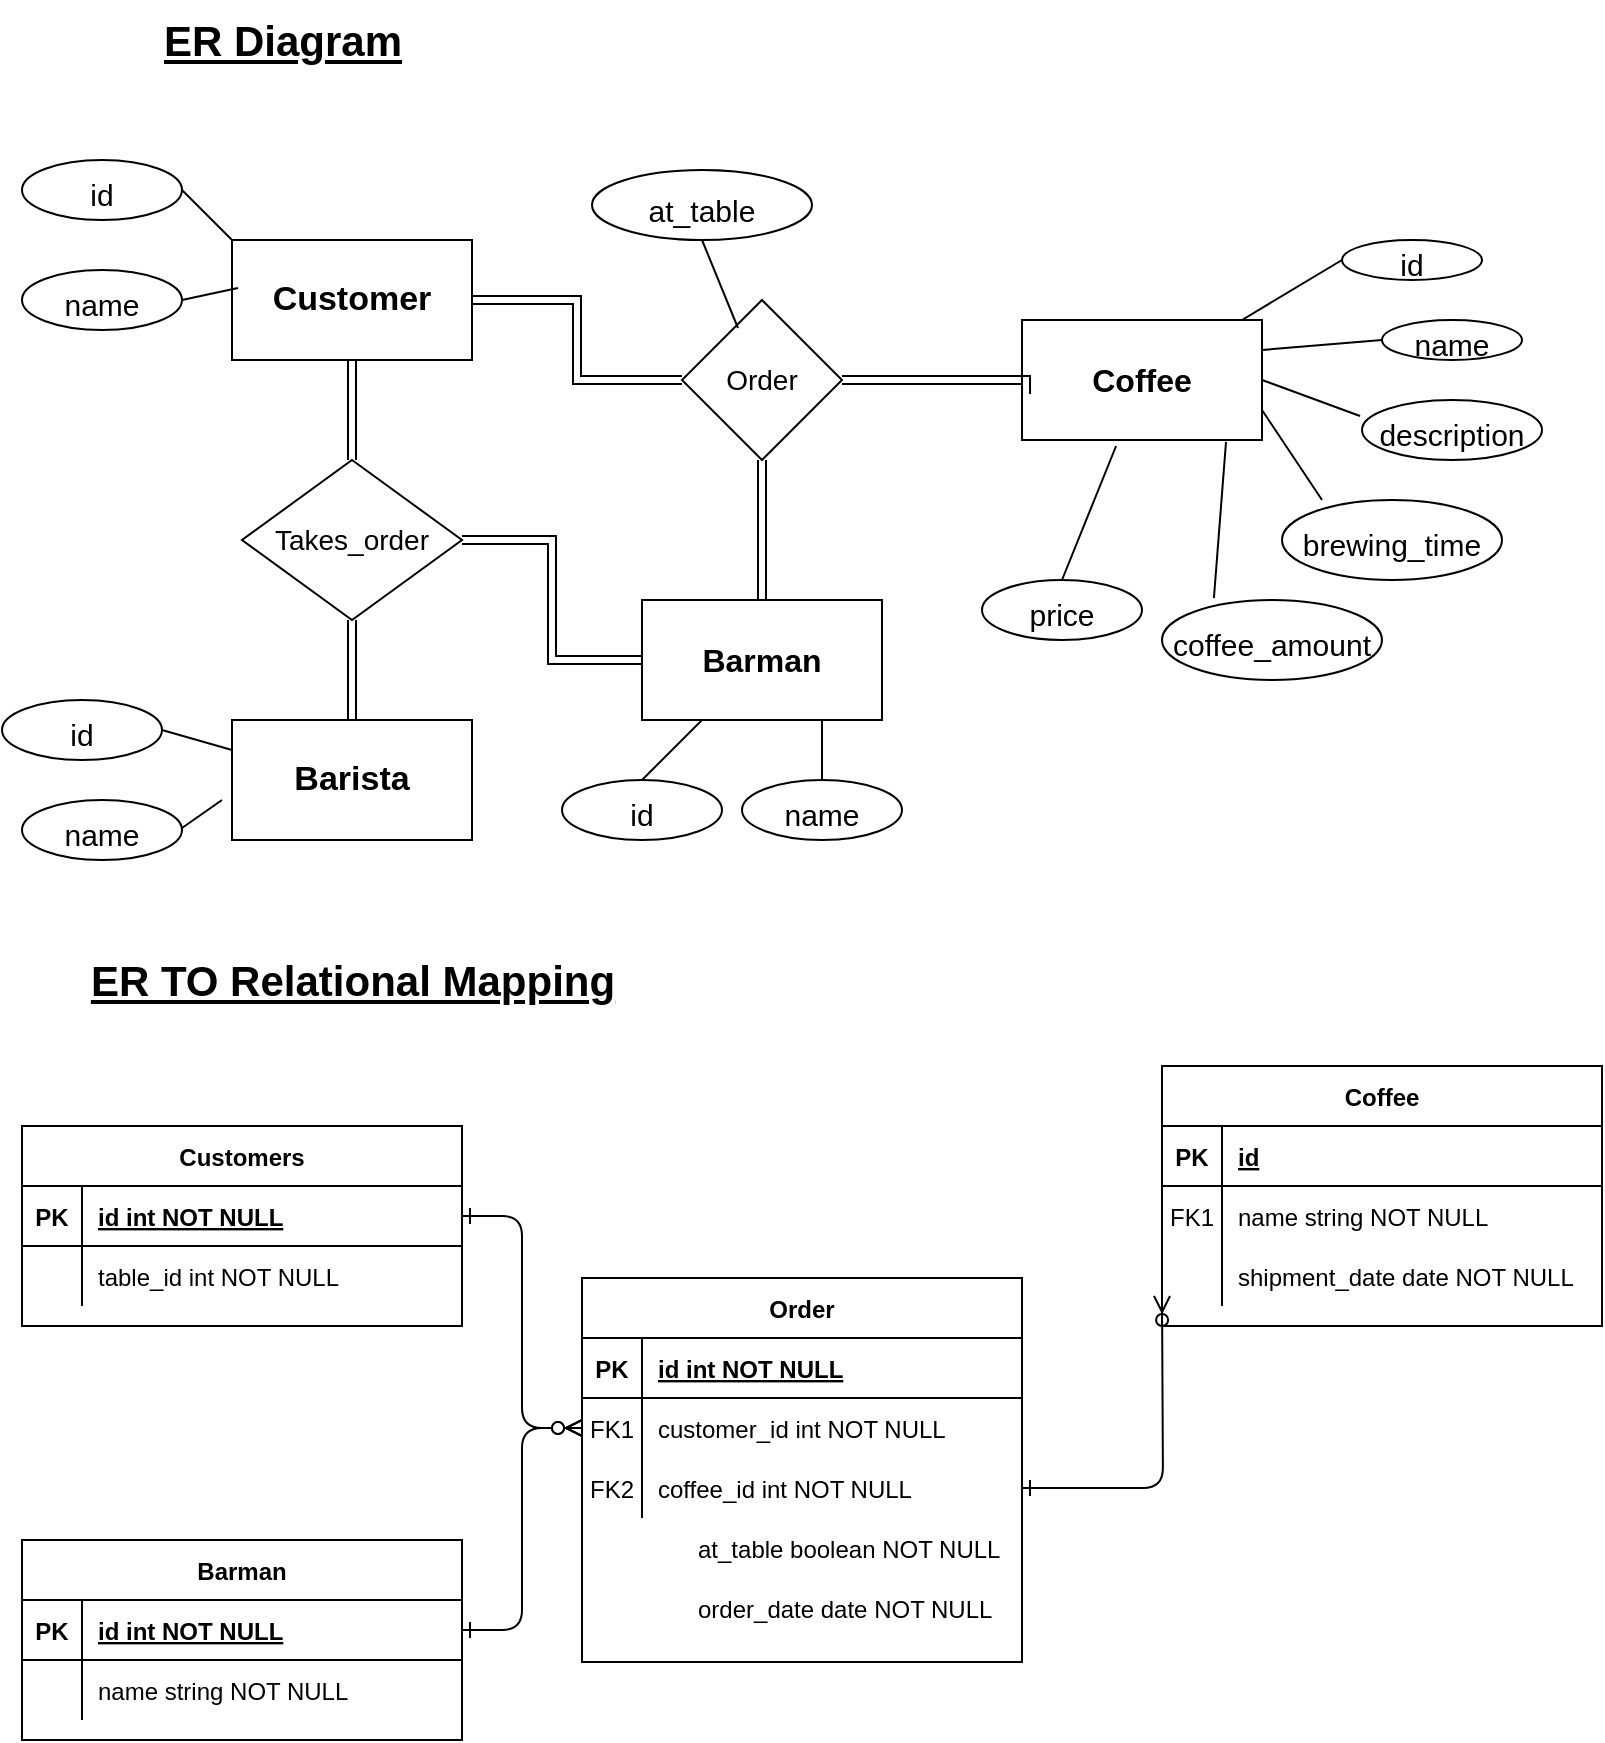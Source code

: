 <mxfile version="20.7.2" type="github">
  <diagram id="R2lEEEUBdFMjLlhIrx00" name="Page-1">
    <mxGraphModel dx="2049" dy="1191" grid="1" gridSize="10" guides="1" tooltips="1" connect="1" arrows="1" fold="1" page="1" pageScale="1" pageWidth="850" pageHeight="1100" math="0" shadow="0" extFonts="Permanent Marker^https://fonts.googleapis.com/css?family=Permanent+Marker">
      <root>
        <mxCell id="0" />
        <mxCell id="1" parent="0" />
        <mxCell id="C-vyLk0tnHw3VtMMgP7b-1" value="" style="edgeStyle=entityRelationEdgeStyle;endArrow=ERzeroToMany;startArrow=ERone;endFill=1;startFill=0;" parent="1" source="C-vyLk0tnHw3VtMMgP7b-24" target="C-vyLk0tnHw3VtMMgP7b-6" edge="1">
          <mxGeometry width="100" height="100" relative="1" as="geometry">
            <mxPoint x="340" y="1148" as="sourcePoint" />
            <mxPoint x="440" y="1048" as="targetPoint" />
          </mxGeometry>
        </mxCell>
        <mxCell id="C-vyLk0tnHw3VtMMgP7b-12" value="" style="edgeStyle=orthogonalEdgeStyle;endArrow=ERzeroToMany;startArrow=ERone;endFill=1;startFill=0;exitX=1;exitY=0.5;exitDx=0;exitDy=0;entryX=0;entryY=0.5;entryDx=0;entryDy=0;" parent="1" source="C-vyLk0tnHw3VtMMgP7b-9" edge="1">
          <mxGeometry width="100" height="100" relative="1" as="geometry">
            <mxPoint x="400" y="678" as="sourcePoint" />
            <mxPoint x="600" y="678" as="targetPoint" />
          </mxGeometry>
        </mxCell>
        <mxCell id="C-vyLk0tnHw3VtMMgP7b-2" value="Order" style="shape=table;startSize=30;container=1;collapsible=1;childLayout=tableLayout;fixedRows=1;rowLines=0;fontStyle=1;align=center;resizeLast=1;" parent="1" vertex="1">
          <mxGeometry x="310" y="669" width="220" height="192" as="geometry" />
        </mxCell>
        <mxCell id="C-vyLk0tnHw3VtMMgP7b-3" value="" style="shape=partialRectangle;collapsible=0;dropTarget=0;pointerEvents=0;fillColor=none;points=[[0,0.5],[1,0.5]];portConstraint=eastwest;top=0;left=0;right=0;bottom=1;" parent="C-vyLk0tnHw3VtMMgP7b-2" vertex="1">
          <mxGeometry y="30" width="220" height="30" as="geometry" />
        </mxCell>
        <mxCell id="C-vyLk0tnHw3VtMMgP7b-4" value="PK" style="shape=partialRectangle;overflow=hidden;connectable=0;fillColor=none;top=0;left=0;bottom=0;right=0;fontStyle=1;" parent="C-vyLk0tnHw3VtMMgP7b-3" vertex="1">
          <mxGeometry width="30" height="30" as="geometry">
            <mxRectangle width="30" height="30" as="alternateBounds" />
          </mxGeometry>
        </mxCell>
        <mxCell id="C-vyLk0tnHw3VtMMgP7b-5" value="id int NOT NULL " style="shape=partialRectangle;overflow=hidden;connectable=0;fillColor=none;top=0;left=0;bottom=0;right=0;align=left;spacingLeft=6;fontStyle=5;" parent="C-vyLk0tnHw3VtMMgP7b-3" vertex="1">
          <mxGeometry x="30" width="190" height="30" as="geometry">
            <mxRectangle width="190" height="30" as="alternateBounds" />
          </mxGeometry>
        </mxCell>
        <mxCell id="C-vyLk0tnHw3VtMMgP7b-6" value="" style="shape=partialRectangle;collapsible=0;dropTarget=0;pointerEvents=0;fillColor=none;points=[[0,0.5],[1,0.5]];portConstraint=eastwest;top=0;left=0;right=0;bottom=0;" parent="C-vyLk0tnHw3VtMMgP7b-2" vertex="1">
          <mxGeometry y="60" width="220" height="30" as="geometry" />
        </mxCell>
        <mxCell id="C-vyLk0tnHw3VtMMgP7b-7" value="FK1" style="shape=partialRectangle;overflow=hidden;connectable=0;fillColor=none;top=0;left=0;bottom=0;right=0;" parent="C-vyLk0tnHw3VtMMgP7b-6" vertex="1">
          <mxGeometry width="30" height="30" as="geometry">
            <mxRectangle width="30" height="30" as="alternateBounds" />
          </mxGeometry>
        </mxCell>
        <mxCell id="C-vyLk0tnHw3VtMMgP7b-8" value="customer_id int NOT NULL" style="shape=partialRectangle;overflow=hidden;connectable=0;fillColor=none;top=0;left=0;bottom=0;right=0;align=left;spacingLeft=6;" parent="C-vyLk0tnHw3VtMMgP7b-6" vertex="1">
          <mxGeometry x="30" width="190" height="30" as="geometry">
            <mxRectangle width="190" height="30" as="alternateBounds" />
          </mxGeometry>
        </mxCell>
        <mxCell id="C-vyLk0tnHw3VtMMgP7b-9" value="" style="shape=partialRectangle;collapsible=0;dropTarget=0;pointerEvents=0;fillColor=none;points=[[0,0.5],[1,0.5]];portConstraint=eastwest;top=0;left=0;right=0;bottom=0;" parent="C-vyLk0tnHw3VtMMgP7b-2" vertex="1">
          <mxGeometry y="90" width="220" height="30" as="geometry" />
        </mxCell>
        <mxCell id="C-vyLk0tnHw3VtMMgP7b-10" value="FK2" style="shape=partialRectangle;overflow=hidden;connectable=0;fillColor=none;top=0;left=0;bottom=0;right=0;" parent="C-vyLk0tnHw3VtMMgP7b-9" vertex="1">
          <mxGeometry width="30" height="30" as="geometry">
            <mxRectangle width="30" height="30" as="alternateBounds" />
          </mxGeometry>
        </mxCell>
        <mxCell id="C-vyLk0tnHw3VtMMgP7b-11" value="coffee_id int NOT NULL" style="shape=partialRectangle;overflow=hidden;connectable=0;fillColor=none;top=0;left=0;bottom=0;right=0;align=left;spacingLeft=6;" parent="C-vyLk0tnHw3VtMMgP7b-9" vertex="1">
          <mxGeometry x="30" width="190" height="30" as="geometry">
            <mxRectangle width="190" height="30" as="alternateBounds" />
          </mxGeometry>
        </mxCell>
        <mxCell id="C-vyLk0tnHw3VtMMgP7b-13" value="Coffee" style="shape=table;startSize=30;container=1;collapsible=1;childLayout=tableLayout;fixedRows=1;rowLines=0;fontStyle=1;align=center;resizeLast=1;" parent="1" vertex="1">
          <mxGeometry x="600" y="563" width="220" height="130" as="geometry" />
        </mxCell>
        <mxCell id="C-vyLk0tnHw3VtMMgP7b-14" value="" style="shape=partialRectangle;collapsible=0;dropTarget=0;pointerEvents=0;fillColor=none;points=[[0,0.5],[1,0.5]];portConstraint=eastwest;top=0;left=0;right=0;bottom=1;" parent="C-vyLk0tnHw3VtMMgP7b-13" vertex="1">
          <mxGeometry y="30" width="220" height="30" as="geometry" />
        </mxCell>
        <mxCell id="C-vyLk0tnHw3VtMMgP7b-15" value="PK" style="shape=partialRectangle;overflow=hidden;connectable=0;fillColor=none;top=0;left=0;bottom=0;right=0;fontStyle=1;" parent="C-vyLk0tnHw3VtMMgP7b-14" vertex="1">
          <mxGeometry width="30" height="30" as="geometry">
            <mxRectangle width="30" height="30" as="alternateBounds" />
          </mxGeometry>
        </mxCell>
        <mxCell id="C-vyLk0tnHw3VtMMgP7b-16" value="id" style="shape=partialRectangle;overflow=hidden;connectable=0;fillColor=none;top=0;left=0;bottom=0;right=0;align=left;spacingLeft=6;fontStyle=5;" parent="C-vyLk0tnHw3VtMMgP7b-14" vertex="1">
          <mxGeometry x="30" width="190" height="30" as="geometry">
            <mxRectangle width="190" height="30" as="alternateBounds" />
          </mxGeometry>
        </mxCell>
        <mxCell id="C-vyLk0tnHw3VtMMgP7b-17" value="" style="shape=partialRectangle;collapsible=0;dropTarget=0;pointerEvents=0;fillColor=none;points=[[0,0.5],[1,0.5]];portConstraint=eastwest;top=0;left=0;right=0;bottom=0;" parent="C-vyLk0tnHw3VtMMgP7b-13" vertex="1">
          <mxGeometry y="60" width="220" height="30" as="geometry" />
        </mxCell>
        <mxCell id="C-vyLk0tnHw3VtMMgP7b-18" value="FK1" style="shape=partialRectangle;overflow=hidden;connectable=0;fillColor=none;top=0;left=0;bottom=0;right=0;" parent="C-vyLk0tnHw3VtMMgP7b-17" vertex="1">
          <mxGeometry width="30" height="30" as="geometry">
            <mxRectangle width="30" height="30" as="alternateBounds" />
          </mxGeometry>
        </mxCell>
        <mxCell id="C-vyLk0tnHw3VtMMgP7b-19" value="name string NOT NULL" style="shape=partialRectangle;overflow=hidden;connectable=0;fillColor=none;top=0;left=0;bottom=0;right=0;align=left;spacingLeft=6;" parent="C-vyLk0tnHw3VtMMgP7b-17" vertex="1">
          <mxGeometry x="30" width="190" height="30" as="geometry">
            <mxRectangle width="190" height="30" as="alternateBounds" />
          </mxGeometry>
        </mxCell>
        <mxCell id="C-vyLk0tnHw3VtMMgP7b-20" value="" style="shape=partialRectangle;collapsible=0;dropTarget=0;pointerEvents=0;fillColor=none;points=[[0,0.5],[1,0.5]];portConstraint=eastwest;top=0;left=0;right=0;bottom=0;" parent="C-vyLk0tnHw3VtMMgP7b-13" vertex="1">
          <mxGeometry y="90" width="220" height="30" as="geometry" />
        </mxCell>
        <mxCell id="C-vyLk0tnHw3VtMMgP7b-21" value="" style="shape=partialRectangle;overflow=hidden;connectable=0;fillColor=none;top=0;left=0;bottom=0;right=0;" parent="C-vyLk0tnHw3VtMMgP7b-20" vertex="1">
          <mxGeometry width="30" height="30" as="geometry">
            <mxRectangle width="30" height="30" as="alternateBounds" />
          </mxGeometry>
        </mxCell>
        <mxCell id="C-vyLk0tnHw3VtMMgP7b-22" value="shipment_date date NOT NULL" style="shape=partialRectangle;overflow=hidden;connectable=0;fillColor=none;top=0;left=0;bottom=0;right=0;align=left;spacingLeft=6;" parent="C-vyLk0tnHw3VtMMgP7b-20" vertex="1">
          <mxGeometry x="30" width="190" height="30" as="geometry">
            <mxRectangle width="190" height="30" as="alternateBounds" />
          </mxGeometry>
        </mxCell>
        <mxCell id="C-vyLk0tnHw3VtMMgP7b-23" value="Customers" style="shape=table;startSize=30;container=1;collapsible=1;childLayout=tableLayout;fixedRows=1;rowLines=0;fontStyle=1;align=center;resizeLast=1;" parent="1" vertex="1">
          <mxGeometry x="30" y="593" width="220" height="100" as="geometry" />
        </mxCell>
        <mxCell id="C-vyLk0tnHw3VtMMgP7b-24" value="" style="shape=partialRectangle;collapsible=0;dropTarget=0;pointerEvents=0;fillColor=none;points=[[0,0.5],[1,0.5]];portConstraint=eastwest;top=0;left=0;right=0;bottom=1;" parent="C-vyLk0tnHw3VtMMgP7b-23" vertex="1">
          <mxGeometry y="30" width="220" height="30" as="geometry" />
        </mxCell>
        <mxCell id="C-vyLk0tnHw3VtMMgP7b-25" value="PK" style="shape=partialRectangle;overflow=hidden;connectable=0;fillColor=none;top=0;left=0;bottom=0;right=0;fontStyle=1;" parent="C-vyLk0tnHw3VtMMgP7b-24" vertex="1">
          <mxGeometry width="30" height="30" as="geometry">
            <mxRectangle width="30" height="30" as="alternateBounds" />
          </mxGeometry>
        </mxCell>
        <mxCell id="C-vyLk0tnHw3VtMMgP7b-26" value="id int NOT NULL" style="shape=partialRectangle;overflow=hidden;connectable=0;fillColor=none;top=0;left=0;bottom=0;right=0;align=left;spacingLeft=6;fontStyle=5;" parent="C-vyLk0tnHw3VtMMgP7b-24" vertex="1">
          <mxGeometry x="30" width="190" height="30" as="geometry">
            <mxRectangle width="190" height="30" as="alternateBounds" />
          </mxGeometry>
        </mxCell>
        <mxCell id="C-vyLk0tnHw3VtMMgP7b-27" value="" style="shape=partialRectangle;collapsible=0;dropTarget=0;pointerEvents=0;fillColor=none;points=[[0,0.5],[1,0.5]];portConstraint=eastwest;top=0;left=0;right=0;bottom=0;" parent="C-vyLk0tnHw3VtMMgP7b-23" vertex="1">
          <mxGeometry y="60" width="220" height="30" as="geometry" />
        </mxCell>
        <mxCell id="C-vyLk0tnHw3VtMMgP7b-28" value="" style="shape=partialRectangle;overflow=hidden;connectable=0;fillColor=none;top=0;left=0;bottom=0;right=0;" parent="C-vyLk0tnHw3VtMMgP7b-27" vertex="1">
          <mxGeometry width="30" height="30" as="geometry">
            <mxRectangle width="30" height="30" as="alternateBounds" />
          </mxGeometry>
        </mxCell>
        <mxCell id="C-vyLk0tnHw3VtMMgP7b-29" value="table_id int NOT NULL" style="shape=partialRectangle;overflow=hidden;connectable=0;fillColor=none;top=0;left=0;bottom=0;right=0;align=left;spacingLeft=6;" parent="C-vyLk0tnHw3VtMMgP7b-27" vertex="1">
          <mxGeometry x="30" width="190" height="30" as="geometry">
            <mxRectangle width="190" height="30" as="alternateBounds" />
          </mxGeometry>
        </mxCell>
        <mxCell id="Wo0gHfEfH4QIrRDhFoly-7" style="edgeStyle=orthogonalEdgeStyle;rounded=0;orthogonalLoop=1;jettySize=auto;html=1;entryX=0;entryY=0.5;entryDx=0;entryDy=0;shape=link;" edge="1" parent="1" source="Wo0gHfEfH4QIrRDhFoly-1" target="Wo0gHfEfH4QIrRDhFoly-5">
          <mxGeometry relative="1" as="geometry" />
        </mxCell>
        <mxCell id="Wo0gHfEfH4QIrRDhFoly-1" value="&lt;font style=&quot;font-size: 17px;&quot;&gt;&lt;b&gt;Customer&lt;/b&gt;&lt;/font&gt;" style="rounded=0;whiteSpace=wrap;html=1;" vertex="1" parent="1">
          <mxGeometry x="135" y="150" width="120" height="60" as="geometry" />
        </mxCell>
        <mxCell id="Wo0gHfEfH4QIrRDhFoly-19" style="rounded=0;orthogonalLoop=1;jettySize=auto;html=1;entryX=0;entryY=0.5;entryDx=0;entryDy=0;fontSize=15;startArrow=none;startFill=0;endArrow=none;endFill=0;" edge="1" parent="1" source="Wo0gHfEfH4QIrRDhFoly-2" target="Wo0gHfEfH4QIrRDhFoly-12">
          <mxGeometry relative="1" as="geometry" />
        </mxCell>
        <mxCell id="Wo0gHfEfH4QIrRDhFoly-2" value="&lt;b&gt;&lt;font style=&quot;font-size: 16px;&quot;&gt;Coffee&lt;/font&gt;&lt;/b&gt;" style="rounded=0;whiteSpace=wrap;html=1;" vertex="1" parent="1">
          <mxGeometry x="530" y="190" width="120" height="60" as="geometry" />
        </mxCell>
        <mxCell id="Wo0gHfEfH4QIrRDhFoly-9" style="edgeStyle=orthogonalEdgeStyle;rounded=0;orthogonalLoop=1;jettySize=auto;html=1;entryX=0.5;entryY=1;entryDx=0;entryDy=0;shape=link;" edge="1" parent="1" source="Wo0gHfEfH4QIrRDhFoly-3" target="Wo0gHfEfH4QIrRDhFoly-6">
          <mxGeometry relative="1" as="geometry" />
        </mxCell>
        <mxCell id="Wo0gHfEfH4QIrRDhFoly-3" value="&lt;font style=&quot;font-size: 17px;&quot;&gt;&lt;b&gt;Barista&lt;/b&gt;&lt;/font&gt;" style="rounded=0;whiteSpace=wrap;html=1;" vertex="1" parent="1">
          <mxGeometry x="135" y="390" width="120" height="60" as="geometry" />
        </mxCell>
        <mxCell id="Wo0gHfEfH4QIrRDhFoly-41" style="edgeStyle=orthogonalEdgeStyle;shape=link;rounded=0;orthogonalLoop=1;jettySize=auto;html=1;entryX=0.5;entryY=1;entryDx=0;entryDy=0;fontSize=16;startArrow=none;startFill=0;endArrow=none;endFill=0;" edge="1" parent="1" source="Wo0gHfEfH4QIrRDhFoly-4" target="Wo0gHfEfH4QIrRDhFoly-5">
          <mxGeometry relative="1" as="geometry" />
        </mxCell>
        <mxCell id="Wo0gHfEfH4QIrRDhFoly-53" style="edgeStyle=orthogonalEdgeStyle;shape=link;rounded=0;orthogonalLoop=1;jettySize=auto;html=1;fontSize=16;startArrow=none;startFill=0;endArrow=none;endFill=0;" edge="1" parent="1" source="Wo0gHfEfH4QIrRDhFoly-4" target="Wo0gHfEfH4QIrRDhFoly-6">
          <mxGeometry relative="1" as="geometry" />
        </mxCell>
        <mxCell id="Wo0gHfEfH4QIrRDhFoly-4" value="&lt;b&gt;&lt;font style=&quot;font-size: 16px;&quot;&gt;Barman&lt;/font&gt;&lt;/b&gt;" style="rounded=0;whiteSpace=wrap;html=1;" vertex="1" parent="1">
          <mxGeometry x="340" y="330" width="120" height="60" as="geometry" />
        </mxCell>
        <mxCell id="Wo0gHfEfH4QIrRDhFoly-8" style="edgeStyle=orthogonalEdgeStyle;rounded=0;orthogonalLoop=1;jettySize=auto;html=1;exitX=1;exitY=0.5;exitDx=0;exitDy=0;entryX=0.017;entryY=0.617;entryDx=0;entryDy=0;entryPerimeter=0;shape=link;" edge="1" parent="1" source="Wo0gHfEfH4QIrRDhFoly-5" target="Wo0gHfEfH4QIrRDhFoly-2">
          <mxGeometry relative="1" as="geometry">
            <Array as="points">
              <mxPoint x="532" y="220" />
            </Array>
          </mxGeometry>
        </mxCell>
        <mxCell id="Wo0gHfEfH4QIrRDhFoly-5" value="&lt;font style=&quot;font-size: 14px;&quot;&gt;Order&lt;/font&gt;" style="rhombus;whiteSpace=wrap;html=1;" vertex="1" parent="1">
          <mxGeometry x="360" y="180" width="80" height="80" as="geometry" />
        </mxCell>
        <mxCell id="Wo0gHfEfH4QIrRDhFoly-10" style="edgeStyle=orthogonalEdgeStyle;rounded=0;orthogonalLoop=1;jettySize=auto;html=1;entryX=0.5;entryY=1;entryDx=0;entryDy=0;startArrow=none;startFill=0;endArrow=none;endFill=0;shape=link;" edge="1" parent="1" source="Wo0gHfEfH4QIrRDhFoly-6" target="Wo0gHfEfH4QIrRDhFoly-1">
          <mxGeometry relative="1" as="geometry" />
        </mxCell>
        <mxCell id="Wo0gHfEfH4QIrRDhFoly-6" value="&lt;font style=&quot;font-size: 14px;&quot;&gt;Takes_order&lt;/font&gt;" style="rhombus;whiteSpace=wrap;html=1;" vertex="1" parent="1">
          <mxGeometry x="140" y="260" width="110" height="80" as="geometry" />
        </mxCell>
        <mxCell id="Wo0gHfEfH4QIrRDhFoly-11" value="&lt;b&gt;&lt;font style=&quot;font-size: 21px;&quot;&gt;&lt;u&gt;ER Diagram&lt;/u&gt;&lt;/font&gt;&lt;/b&gt;" style="text;html=1;align=center;verticalAlign=middle;resizable=0;points=[];autosize=1;strokeColor=none;fillColor=none;" vertex="1" parent="1">
          <mxGeometry x="90" y="30" width="140" height="40" as="geometry" />
        </mxCell>
        <mxCell id="Wo0gHfEfH4QIrRDhFoly-12" value="&lt;font style=&quot;font-size: 15px;&quot;&gt;id&lt;/font&gt;" style="ellipse;whiteSpace=wrap;html=1;fontSize=21;" vertex="1" parent="1">
          <mxGeometry x="690" y="150" width="70" height="20" as="geometry" />
        </mxCell>
        <mxCell id="Wo0gHfEfH4QIrRDhFoly-13" value="&lt;font style=&quot;font-size: 15px;&quot;&gt;name&lt;/font&gt;" style="ellipse;whiteSpace=wrap;html=1;fontSize=21;" vertex="1" parent="1">
          <mxGeometry x="710" y="190" width="70" height="20" as="geometry" />
        </mxCell>
        <mxCell id="Wo0gHfEfH4QIrRDhFoly-14" value="&lt;font style=&quot;font-size: 15px;&quot;&gt;description&lt;/font&gt;" style="ellipse;whiteSpace=wrap;html=1;fontSize=21;" vertex="1" parent="1">
          <mxGeometry x="700" y="230" width="90" height="30" as="geometry" />
        </mxCell>
        <mxCell id="Wo0gHfEfH4QIrRDhFoly-15" value="&lt;font style=&quot;font-size: 15px;&quot;&gt;brewing_time&lt;/font&gt;" style="ellipse;whiteSpace=wrap;html=1;fontSize=21;" vertex="1" parent="1">
          <mxGeometry x="660" y="280" width="110" height="40" as="geometry" />
        </mxCell>
        <mxCell id="Wo0gHfEfH4QIrRDhFoly-16" value="&lt;font style=&quot;font-size: 15px;&quot;&gt;coffee_amount&lt;/font&gt;" style="ellipse;whiteSpace=wrap;html=1;fontSize=21;" vertex="1" parent="1">
          <mxGeometry x="600" y="330" width="110" height="40" as="geometry" />
        </mxCell>
        <mxCell id="Wo0gHfEfH4QIrRDhFoly-18" value="&lt;font style=&quot;font-size: 15px;&quot;&gt;price&lt;/font&gt;" style="ellipse;whiteSpace=wrap;html=1;fontSize=21;" vertex="1" parent="1">
          <mxGeometry x="510" y="320" width="80" height="30" as="geometry" />
        </mxCell>
        <mxCell id="Wo0gHfEfH4QIrRDhFoly-20" style="rounded=0;orthogonalLoop=1;jettySize=auto;html=1;entryX=0;entryY=0.5;entryDx=0;entryDy=0;fontSize=15;startArrow=none;startFill=0;endArrow=none;endFill=0;exitX=1;exitY=0.25;exitDx=0;exitDy=0;" edge="1" parent="1" source="Wo0gHfEfH4QIrRDhFoly-2" target="Wo0gHfEfH4QIrRDhFoly-13">
          <mxGeometry relative="1" as="geometry">
            <mxPoint x="645" y="220" as="sourcePoint" />
            <mxPoint x="685" y="200" as="targetPoint" />
          </mxGeometry>
        </mxCell>
        <mxCell id="Wo0gHfEfH4QIrRDhFoly-21" style="rounded=0;orthogonalLoop=1;jettySize=auto;html=1;entryX=0.182;entryY=0;entryDx=0;entryDy=0;fontSize=15;startArrow=none;startFill=0;endArrow=none;endFill=0;exitX=1;exitY=0.75;exitDx=0;exitDy=0;entryPerimeter=0;" edge="1" parent="1" source="Wo0gHfEfH4QIrRDhFoly-2" target="Wo0gHfEfH4QIrRDhFoly-15">
          <mxGeometry relative="1" as="geometry">
            <mxPoint x="640" y="270" as="sourcePoint" />
            <mxPoint x="680" y="250" as="targetPoint" />
          </mxGeometry>
        </mxCell>
        <mxCell id="Wo0gHfEfH4QIrRDhFoly-22" style="rounded=0;orthogonalLoop=1;jettySize=auto;html=1;entryX=0.85;entryY=1.017;entryDx=0;entryDy=0;fontSize=15;startArrow=none;startFill=0;endArrow=none;endFill=0;entryPerimeter=0;exitX=0.236;exitY=-0.025;exitDx=0;exitDy=0;exitPerimeter=0;" edge="1" parent="1" source="Wo0gHfEfH4QIrRDhFoly-16" target="Wo0gHfEfH4QIrRDhFoly-2">
          <mxGeometry relative="1" as="geometry">
            <mxPoint x="600" y="300" as="sourcePoint" />
            <mxPoint x="640" y="280" as="targetPoint" />
          </mxGeometry>
        </mxCell>
        <mxCell id="Wo0gHfEfH4QIrRDhFoly-23" style="rounded=0;orthogonalLoop=1;jettySize=auto;html=1;entryX=0.392;entryY=1.05;entryDx=0;entryDy=0;fontSize=15;startArrow=none;startFill=0;endArrow=none;endFill=0;entryPerimeter=0;exitX=0.5;exitY=0;exitDx=0;exitDy=0;" edge="1" parent="1" source="Wo0gHfEfH4QIrRDhFoly-18" target="Wo0gHfEfH4QIrRDhFoly-2">
          <mxGeometry relative="1" as="geometry">
            <mxPoint x="530" y="300" as="sourcePoint" />
            <mxPoint x="570" y="280" as="targetPoint" />
          </mxGeometry>
        </mxCell>
        <mxCell id="Wo0gHfEfH4QIrRDhFoly-25" style="rounded=0;orthogonalLoop=1;jettySize=auto;html=1;entryX=-0.011;entryY=0.267;entryDx=0;entryDy=0;fontSize=15;startArrow=none;startFill=0;endArrow=none;endFill=0;entryPerimeter=0;exitX=1;exitY=0.5;exitDx=0;exitDy=0;" edge="1" parent="1" source="Wo0gHfEfH4QIrRDhFoly-2" target="Wo0gHfEfH4QIrRDhFoly-14">
          <mxGeometry relative="1" as="geometry">
            <mxPoint x="640" y="220" as="sourcePoint" />
            <mxPoint x="680" y="200" as="targetPoint" />
          </mxGeometry>
        </mxCell>
        <mxCell id="Wo0gHfEfH4QIrRDhFoly-26" value="&lt;font style=&quot;font-size: 15px;&quot;&gt;id&lt;/font&gt;" style="ellipse;whiteSpace=wrap;html=1;fontSize=21;" vertex="1" parent="1">
          <mxGeometry x="20" y="380" width="80" height="30" as="geometry" />
        </mxCell>
        <mxCell id="Wo0gHfEfH4QIrRDhFoly-27" style="rounded=0;orthogonalLoop=1;jettySize=auto;html=1;entryX=0;entryY=0.25;entryDx=0;entryDy=0;fontSize=15;startArrow=none;startFill=0;endArrow=none;endFill=0;exitX=1;exitY=0.5;exitDx=0;exitDy=0;" edge="1" parent="1" source="Wo0gHfEfH4QIrRDhFoly-26" target="Wo0gHfEfH4QIrRDhFoly-3">
          <mxGeometry relative="1" as="geometry">
            <mxPoint x="80" y="453.5" as="sourcePoint" />
            <mxPoint x="117.04" y="406.5" as="targetPoint" />
          </mxGeometry>
        </mxCell>
        <mxCell id="Wo0gHfEfH4QIrRDhFoly-28" value="&lt;font style=&quot;font-size: 15px;&quot;&gt;name&lt;/font&gt;" style="ellipse;whiteSpace=wrap;html=1;fontSize=21;" vertex="1" parent="1">
          <mxGeometry x="30" y="430" width="80" height="30" as="geometry" />
        </mxCell>
        <mxCell id="Wo0gHfEfH4QIrRDhFoly-29" style="rounded=0;orthogonalLoop=1;jettySize=auto;html=1;fontSize=15;startArrow=none;startFill=0;endArrow=none;endFill=0;exitX=1;exitY=0.467;exitDx=0;exitDy=0;exitPerimeter=0;" edge="1" parent="1" source="Wo0gHfEfH4QIrRDhFoly-28">
          <mxGeometry relative="1" as="geometry">
            <mxPoint x="170" y="477" as="sourcePoint" />
            <mxPoint x="130" y="430" as="targetPoint" />
          </mxGeometry>
        </mxCell>
        <mxCell id="Wo0gHfEfH4QIrRDhFoly-30" value="&lt;font style=&quot;font-size: 15px;&quot;&gt;id&lt;/font&gt;" style="ellipse;whiteSpace=wrap;html=1;fontSize=21;" vertex="1" parent="1">
          <mxGeometry x="300" y="420" width="80" height="30" as="geometry" />
        </mxCell>
        <mxCell id="Wo0gHfEfH4QIrRDhFoly-31" style="rounded=0;orthogonalLoop=1;jettySize=auto;html=1;entryX=0.25;entryY=1;entryDx=0;entryDy=0;fontSize=15;startArrow=none;startFill=0;endArrow=none;endFill=0;exitX=0.5;exitY=0;exitDx=0;exitDy=0;" edge="1" parent="1" source="Wo0gHfEfH4QIrRDhFoly-30" target="Wo0gHfEfH4QIrRDhFoly-4">
          <mxGeometry relative="1" as="geometry">
            <mxPoint x="272.96" y="323.5" as="sourcePoint" />
            <mxPoint x="410" y="315.98" as="targetPoint" />
          </mxGeometry>
        </mxCell>
        <mxCell id="Wo0gHfEfH4QIrRDhFoly-32" value="&lt;font style=&quot;font-size: 15px;&quot;&gt;name&lt;/font&gt;" style="ellipse;whiteSpace=wrap;html=1;fontSize=21;" vertex="1" parent="1">
          <mxGeometry x="390" y="420" width="80" height="30" as="geometry" />
        </mxCell>
        <mxCell id="Wo0gHfEfH4QIrRDhFoly-33" style="rounded=0;orthogonalLoop=1;jettySize=auto;html=1;fontSize=15;startArrow=none;startFill=0;endArrow=none;endFill=0;entryX=0.75;entryY=1;entryDx=0;entryDy=0;" edge="1" parent="1" source="Wo0gHfEfH4QIrRDhFoly-32" target="Wo0gHfEfH4QIrRDhFoly-4">
          <mxGeometry relative="1" as="geometry">
            <mxPoint x="362.96" y="347" as="sourcePoint" />
            <mxPoint x="340.92" y="314" as="targetPoint" />
          </mxGeometry>
        </mxCell>
        <mxCell id="Wo0gHfEfH4QIrRDhFoly-42" value="&lt;font style=&quot;font-size: 15px;&quot;&gt;id&lt;/font&gt;" style="ellipse;whiteSpace=wrap;html=1;fontSize=21;" vertex="1" parent="1">
          <mxGeometry x="30" y="110" width="80" height="30" as="geometry" />
        </mxCell>
        <mxCell id="Wo0gHfEfH4QIrRDhFoly-43" style="rounded=0;orthogonalLoop=1;jettySize=auto;html=1;entryX=0;entryY=0;entryDx=0;entryDy=0;fontSize=15;startArrow=none;startFill=0;endArrow=none;endFill=0;exitX=1;exitY=0.5;exitDx=0;exitDy=0;" edge="1" parent="1" source="Wo0gHfEfH4QIrRDhFoly-42" target="Wo0gHfEfH4QIrRDhFoly-1">
          <mxGeometry relative="1" as="geometry">
            <mxPoint x="70" y="183.5" as="sourcePoint" />
            <mxPoint x="140" y="135" as="targetPoint" />
          </mxGeometry>
        </mxCell>
        <mxCell id="Wo0gHfEfH4QIrRDhFoly-44" value="&lt;font style=&quot;font-size: 15px;&quot;&gt;name&lt;/font&gt;" style="ellipse;whiteSpace=wrap;html=1;fontSize=21;" vertex="1" parent="1">
          <mxGeometry x="30" y="165" width="80" height="30" as="geometry" />
        </mxCell>
        <mxCell id="Wo0gHfEfH4QIrRDhFoly-45" style="rounded=0;orthogonalLoop=1;jettySize=auto;html=1;fontSize=15;startArrow=none;startFill=0;endArrow=none;endFill=0;exitX=1;exitY=0.5;exitDx=0;exitDy=0;entryX=-0.017;entryY=0.9;entryDx=0;entryDy=0;entryPerimeter=0;" edge="1" parent="1" source="Wo0gHfEfH4QIrRDhFoly-44">
          <mxGeometry relative="1" as="geometry">
            <mxPoint x="160" y="207" as="sourcePoint" />
            <mxPoint x="137.96" y="174" as="targetPoint" />
          </mxGeometry>
        </mxCell>
        <mxCell id="Wo0gHfEfH4QIrRDhFoly-46" style="rounded=0;orthogonalLoop=1;jettySize=auto;html=1;entryX=0.5;entryY=1;entryDx=0;entryDy=0;fontSize=15;startArrow=none;startFill=0;endArrow=none;endFill=0;exitX=0.35;exitY=0.175;exitDx=0;exitDy=0;exitPerimeter=0;" edge="1" parent="1" target="Wo0gHfEfH4QIrRDhFoly-47" source="Wo0gHfEfH4QIrRDhFoly-5">
          <mxGeometry relative="1" as="geometry">
            <mxPoint x="290" y="145" as="sourcePoint" />
          </mxGeometry>
        </mxCell>
        <mxCell id="Wo0gHfEfH4QIrRDhFoly-47" value="&lt;font style=&quot;font-size: 15px;&quot;&gt;at_table&lt;/font&gt;" style="ellipse;whiteSpace=wrap;html=1;fontSize=21;" vertex="1" parent="1">
          <mxGeometry x="315" y="115" width="110" height="35" as="geometry" />
        </mxCell>
        <mxCell id="Wo0gHfEfH4QIrRDhFoly-52" value="at_table boolean NOT NULL" style="shape=partialRectangle;overflow=hidden;connectable=0;fillColor=none;top=0;left=0;bottom=0;right=0;align=left;spacingLeft=6;" vertex="1" parent="1">
          <mxGeometry x="360" y="789" width="220" height="30" as="geometry">
            <mxRectangle width="220" height="30" as="alternateBounds" />
          </mxGeometry>
        </mxCell>
        <mxCell id="Wo0gHfEfH4QIrRDhFoly-54" value="order_date date NOT NULL" style="shape=partialRectangle;overflow=hidden;connectable=0;fillColor=none;top=0;left=0;bottom=0;right=0;align=left;spacingLeft=6;" vertex="1" parent="1">
          <mxGeometry x="360" y="819" width="220" height="30" as="geometry">
            <mxRectangle width="220" height="30" as="alternateBounds" />
          </mxGeometry>
        </mxCell>
        <mxCell id="Wo0gHfEfH4QIrRDhFoly-55" value="Barman" style="shape=table;startSize=30;container=1;collapsible=1;childLayout=tableLayout;fixedRows=1;rowLines=0;fontStyle=1;align=center;resizeLast=1;" vertex="1" parent="1">
          <mxGeometry x="30" y="800" width="220" height="100" as="geometry" />
        </mxCell>
        <mxCell id="Wo0gHfEfH4QIrRDhFoly-56" value="" style="shape=partialRectangle;collapsible=0;dropTarget=0;pointerEvents=0;fillColor=none;points=[[0,0.5],[1,0.5]];portConstraint=eastwest;top=0;left=0;right=0;bottom=1;" vertex="1" parent="Wo0gHfEfH4QIrRDhFoly-55">
          <mxGeometry y="30" width="220" height="30" as="geometry" />
        </mxCell>
        <mxCell id="Wo0gHfEfH4QIrRDhFoly-57" value="PK" style="shape=partialRectangle;overflow=hidden;connectable=0;fillColor=none;top=0;left=0;bottom=0;right=0;fontStyle=1;" vertex="1" parent="Wo0gHfEfH4QIrRDhFoly-56">
          <mxGeometry width="30" height="30" as="geometry">
            <mxRectangle width="30" height="30" as="alternateBounds" />
          </mxGeometry>
        </mxCell>
        <mxCell id="Wo0gHfEfH4QIrRDhFoly-58" value="id int NOT NULL" style="shape=partialRectangle;overflow=hidden;connectable=0;fillColor=none;top=0;left=0;bottom=0;right=0;align=left;spacingLeft=6;fontStyle=5;" vertex="1" parent="Wo0gHfEfH4QIrRDhFoly-56">
          <mxGeometry x="30" width="190" height="30" as="geometry">
            <mxRectangle width="190" height="30" as="alternateBounds" />
          </mxGeometry>
        </mxCell>
        <mxCell id="Wo0gHfEfH4QIrRDhFoly-59" value="" style="shape=partialRectangle;collapsible=0;dropTarget=0;pointerEvents=0;fillColor=none;points=[[0,0.5],[1,0.5]];portConstraint=eastwest;top=0;left=0;right=0;bottom=0;" vertex="1" parent="Wo0gHfEfH4QIrRDhFoly-55">
          <mxGeometry y="60" width="220" height="30" as="geometry" />
        </mxCell>
        <mxCell id="Wo0gHfEfH4QIrRDhFoly-60" value="" style="shape=partialRectangle;overflow=hidden;connectable=0;fillColor=none;top=0;left=0;bottom=0;right=0;" vertex="1" parent="Wo0gHfEfH4QIrRDhFoly-59">
          <mxGeometry width="30" height="30" as="geometry">
            <mxRectangle width="30" height="30" as="alternateBounds" />
          </mxGeometry>
        </mxCell>
        <mxCell id="Wo0gHfEfH4QIrRDhFoly-61" value="name string NOT NULL" style="shape=partialRectangle;overflow=hidden;connectable=0;fillColor=none;top=0;left=0;bottom=0;right=0;align=left;spacingLeft=6;" vertex="1" parent="Wo0gHfEfH4QIrRDhFoly-59">
          <mxGeometry x="30" width="190" height="30" as="geometry">
            <mxRectangle width="190" height="30" as="alternateBounds" />
          </mxGeometry>
        </mxCell>
        <mxCell id="Wo0gHfEfH4QIrRDhFoly-63" value="" style="edgeStyle=entityRelationEdgeStyle;endArrow=ERzeroToMany;startArrow=ERone;endFill=1;startFill=0;exitX=1;exitY=0.5;exitDx=0;exitDy=0;entryX=0;entryY=0.5;entryDx=0;entryDy=0;" edge="1" parent="1" source="Wo0gHfEfH4QIrRDhFoly-56" target="C-vyLk0tnHw3VtMMgP7b-6">
          <mxGeometry width="100" height="100" relative="1" as="geometry">
            <mxPoint x="320" y="890" as="sourcePoint" />
            <mxPoint x="370" y="1032" as="targetPoint" />
          </mxGeometry>
        </mxCell>
        <mxCell id="Wo0gHfEfH4QIrRDhFoly-64" value="&lt;b&gt;&lt;font style=&quot;font-size: 21px;&quot;&gt;&lt;u&gt;ER TO Relational Mapping&lt;/u&gt;&lt;/font&gt;&lt;/b&gt;" style="text;html=1;align=center;verticalAlign=middle;resizable=0;points=[];autosize=1;strokeColor=none;fillColor=none;" vertex="1" parent="1">
          <mxGeometry x="50" y="500" width="290" height="40" as="geometry" />
        </mxCell>
      </root>
    </mxGraphModel>
  </diagram>
</mxfile>
